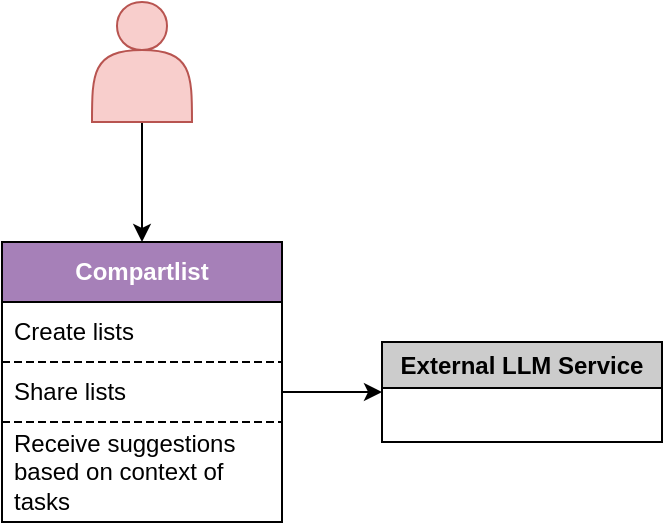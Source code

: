 <mxfile version="21.2.1" type="github" pages="2">
  <diagram id="hk3jAB9xoftvDLHcZap9" name="C1">
    <mxGraphModel dx="950" dy="556" grid="1" gridSize="10" guides="1" tooltips="1" connect="1" arrows="1" fold="1" page="1" pageScale="1" pageWidth="827" pageHeight="1169" math="0" shadow="0">
      <root>
        <mxCell id="0" />
        <mxCell id="1" parent="0" />
        <mxCell id="q7Os-gVmpxv4GlzHM0q5-3" style="edgeStyle=orthogonalEdgeStyle;rounded=0;orthogonalLoop=1;jettySize=auto;html=1;" edge="1" parent="1" source="q7Os-gVmpxv4GlzHM0q5-1">
          <mxGeometry relative="1" as="geometry">
            <mxPoint x="200" y="280.0" as="targetPoint" />
          </mxGeometry>
        </mxCell>
        <mxCell id="q7Os-gVmpxv4GlzHM0q5-1" value="" style="shape=actor;whiteSpace=wrap;html=1;fillColor=#f8cecc;strokeColor=#b85450;" vertex="1" parent="1">
          <mxGeometry x="175" y="160" width="50" height="60" as="geometry" />
        </mxCell>
        <mxCell id="q7Os-gVmpxv4GlzHM0q5-4" value="&lt;b&gt;&lt;font color=&quot;#ffffff&quot;&gt;Compartlist&lt;/font&gt;&lt;/b&gt;" style="swimlane;fontStyle=0;childLayout=stackLayout;horizontal=1;startSize=30;horizontalStack=0;resizeParent=1;resizeParentMax=0;resizeLast=0;collapsible=1;marginBottom=0;whiteSpace=wrap;html=1;fillColor=#A680B8;" vertex="1" parent="1">
          <mxGeometry x="130" y="280" width="140" height="140" as="geometry" />
        </mxCell>
        <mxCell id="q7Os-gVmpxv4GlzHM0q5-5" value="Create lists" style="text;strokeColor=default;fillColor=none;align=left;verticalAlign=middle;spacingLeft=4;spacingRight=4;overflow=hidden;points=[[0,0.5],[1,0.5]];portConstraint=eastwest;rotatable=0;whiteSpace=wrap;html=1;dashed=1;" vertex="1" parent="q7Os-gVmpxv4GlzHM0q5-4">
          <mxGeometry y="30" width="140" height="30" as="geometry" />
        </mxCell>
        <mxCell id="q7Os-gVmpxv4GlzHM0q5-6" value="Share lists" style="text;strokeColor=default;fillColor=none;align=left;verticalAlign=middle;spacingLeft=4;spacingRight=4;overflow=hidden;points=[[0,0.5],[1,0.5]];portConstraint=eastwest;rotatable=0;whiteSpace=wrap;html=1;dashed=1;" vertex="1" parent="q7Os-gVmpxv4GlzHM0q5-4">
          <mxGeometry y="60" width="140" height="30" as="geometry" />
        </mxCell>
        <mxCell id="q7Os-gVmpxv4GlzHM0q5-7" value="Receive suggestions based on context of tasks" style="text;strokeColor=default;fillColor=none;align=left;verticalAlign=middle;spacingLeft=4;spacingRight=4;overflow=hidden;points=[[0,0.5],[1,0.5]];portConstraint=eastwest;rotatable=0;whiteSpace=wrap;html=1;dashed=1;" vertex="1" parent="q7Os-gVmpxv4GlzHM0q5-4">
          <mxGeometry y="90" width="140" height="50" as="geometry" />
        </mxCell>
        <mxCell id="6GIhokZJITsGRmXDLOzJ-2" value="External LLM Service" style="swimlane;whiteSpace=wrap;html=1;fillColor=#CCCCCC;" vertex="1" parent="1">
          <mxGeometry x="320" y="330" width="140" height="50" as="geometry" />
        </mxCell>
        <mxCell id="6GIhokZJITsGRmXDLOzJ-3" style="edgeStyle=orthogonalEdgeStyle;rounded=0;orthogonalLoop=1;jettySize=auto;html=1;entryX=0;entryY=0.5;entryDx=0;entryDy=0;" edge="1" parent="1" source="q7Os-gVmpxv4GlzHM0q5-6" target="6GIhokZJITsGRmXDLOzJ-2">
          <mxGeometry relative="1" as="geometry" />
        </mxCell>
      </root>
    </mxGraphModel>
  </diagram>
  <diagram name="C2" id="Tm0cJkJgB7LHCvZ1oBnt">
    <mxGraphModel dx="2204" dy="806" grid="1" gridSize="10" guides="1" tooltips="1" connect="1" arrows="1" fold="1" page="1" pageScale="1" pageWidth="827" pageHeight="1169" math="0" shadow="0">
      <root>
        <mxCell id="0" />
        <mxCell id="1" parent="0" />
        <mxCell id="fZPpt5RPoyLJTzPPLXEL-26" value="&lt;font color=&quot;#ffffff&quot;&gt;Compartilist&lt;/font&gt;" style="swimlane;whiteSpace=wrap;html=1;fillColor=#A680B8;" vertex="1" parent="1">
          <mxGeometry x="-750" y="400" width="328" height="360" as="geometry" />
        </mxCell>
        <mxCell id="lkjHioMaEtOQgKhfXoMm-2" style="edgeStyle=orthogonalEdgeStyle;rounded=0;orthogonalLoop=1;jettySize=auto;html=1;dashed=1;" edge="1" parent="fZPpt5RPoyLJTzPPLXEL-26" source="fZPpt5RPoyLJTzPPLXEL-27" target="lkjHioMaEtOQgKhfXoMm-1">
          <mxGeometry relative="1" as="geometry" />
        </mxCell>
        <mxCell id="fZPpt5RPoyLJTzPPLXEL-27" value="&lt;b&gt;Web App&lt;br&gt;&lt;/b&gt;Provides interface on web browser" style="rounded=0;whiteSpace=wrap;html=1;" vertex="1" parent="fZPpt5RPoyLJTzPPLXEL-26">
          <mxGeometry x="94" y="45" width="120" height="60" as="geometry" />
        </mxCell>
        <mxCell id="19ZhC5FC5jrzKu5SKP0C-3" style="edgeStyle=orthogonalEdgeStyle;rounded=0;orthogonalLoop=1;jettySize=auto;html=1;dashed=1;" edge="1" parent="fZPpt5RPoyLJTzPPLXEL-26" source="lkjHioMaEtOQgKhfXoMm-1" target="19ZhC5FC5jrzKu5SKP0C-2">
          <mxGeometry relative="1" as="geometry" />
        </mxCell>
        <mxCell id="lkjHioMaEtOQgKhfXoMm-1" value="&lt;b&gt;API&lt;/b&gt;&lt;br&gt;Provides interface on http" style="rounded=0;whiteSpace=wrap;html=1;" vertex="1" parent="fZPpt5RPoyLJTzPPLXEL-26">
          <mxGeometry x="94" y="145" width="120" height="60" as="geometry" />
        </mxCell>
        <mxCell id="lkjHioMaEtOQgKhfXoMm-3" value="DB&lt;br&gt;Store the tasks" style="whiteSpace=wrap;html=1;" vertex="1" parent="fZPpt5RPoyLJTzPPLXEL-26">
          <mxGeometry x="19" y="265" width="120" height="60" as="geometry" />
        </mxCell>
        <mxCell id="19ZhC5FC5jrzKu5SKP0C-4" style="edgeStyle=orthogonalEdgeStyle;rounded=0;orthogonalLoop=1;jettySize=auto;html=1;entryX=1;entryY=0.5;entryDx=0;entryDy=0;dashed=1;" edge="1" parent="fZPpt5RPoyLJTzPPLXEL-26" source="19ZhC5FC5jrzKu5SKP0C-2" target="lkjHioMaEtOQgKhfXoMm-3">
          <mxGeometry relative="1" as="geometry" />
        </mxCell>
        <mxCell id="19ZhC5FC5jrzKu5SKP0C-2" value="&lt;b&gt;Service&lt;/b&gt;&lt;br&gt;Process user tasks, generates suggestions based on tasks" style="whiteSpace=wrap;html=1;" vertex="1" parent="fZPpt5RPoyLJTzPPLXEL-26">
          <mxGeometry x="170" y="250" width="138" height="90" as="geometry" />
        </mxCell>
        <mxCell id="fZPpt5RPoyLJTzPPLXEL-29" style="edgeStyle=orthogonalEdgeStyle;rounded=0;orthogonalLoop=1;jettySize=auto;html=1;" edge="1" parent="1" source="fZPpt5RPoyLJTzPPLXEL-28" target="fZPpt5RPoyLJTzPPLXEL-26">
          <mxGeometry relative="1" as="geometry" />
        </mxCell>
        <mxCell id="fZPpt5RPoyLJTzPPLXEL-28" value="" style="shape=actor;whiteSpace=wrap;html=1;fillColor=#f8cecc;strokeColor=#b85450;" vertex="1" parent="1">
          <mxGeometry x="-611" y="290" width="50" height="60" as="geometry" />
        </mxCell>
        <mxCell id="0ZPg0pftTam-jppb607O-1" value="External LLM Service" style="swimlane;whiteSpace=wrap;html=1;gradientColor=none;fillColor=#CCCCCC;" vertex="1" parent="1">
          <mxGeometry x="-370" y="670" width="200" height="50" as="geometry" />
        </mxCell>
        <mxCell id="19ZhC5FC5jrzKu5SKP0C-5" style="edgeStyle=orthogonalEdgeStyle;rounded=0;orthogonalLoop=1;jettySize=auto;html=1;entryX=0;entryY=0.5;entryDx=0;entryDy=0;" edge="1" parent="1" source="19ZhC5FC5jrzKu5SKP0C-2" target="0ZPg0pftTam-jppb607O-1">
          <mxGeometry relative="1" as="geometry" />
        </mxCell>
      </root>
    </mxGraphModel>
  </diagram>
</mxfile>
